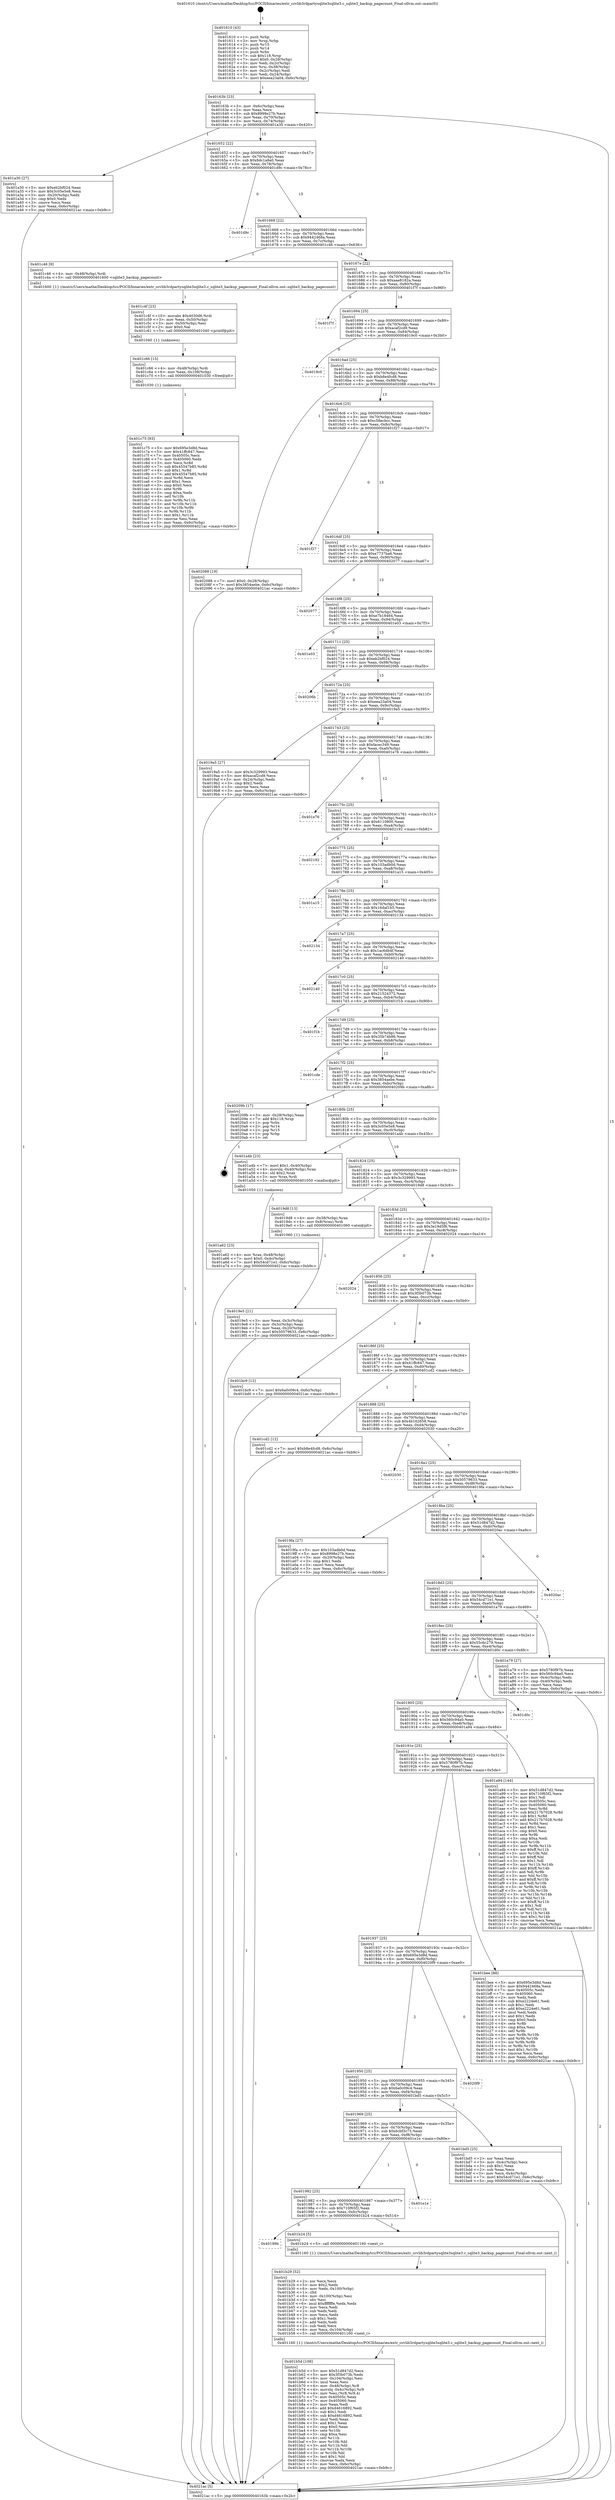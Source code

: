 digraph "0x401610" {
  label = "0x401610 (/mnt/c/Users/mathe/Desktop/tcc/POCII/binaries/extr_ccvlib3rdpartysqlite3sqlite3.c_sqlite3_backup_pagecount_Final-ollvm.out::main(0))"
  labelloc = "t"
  node[shape=record]

  Entry [label="",width=0.3,height=0.3,shape=circle,fillcolor=black,style=filled]
  "0x40163b" [label="{
     0x40163b [23]\l
     | [instrs]\l
     &nbsp;&nbsp;0x40163b \<+3\>: mov -0x6c(%rbp),%eax\l
     &nbsp;&nbsp;0x40163e \<+2\>: mov %eax,%ecx\l
     &nbsp;&nbsp;0x401640 \<+6\>: sub $0x8998e27b,%ecx\l
     &nbsp;&nbsp;0x401646 \<+3\>: mov %eax,-0x70(%rbp)\l
     &nbsp;&nbsp;0x401649 \<+3\>: mov %ecx,-0x74(%rbp)\l
     &nbsp;&nbsp;0x40164c \<+6\>: je 0000000000401a30 \<main+0x420\>\l
  }"]
  "0x401a30" [label="{
     0x401a30 [27]\l
     | [instrs]\l
     &nbsp;&nbsp;0x401a30 \<+5\>: mov $0xeb2bf024,%eax\l
     &nbsp;&nbsp;0x401a35 \<+5\>: mov $0x3c05e5e8,%ecx\l
     &nbsp;&nbsp;0x401a3a \<+3\>: mov -0x20(%rbp),%edx\l
     &nbsp;&nbsp;0x401a3d \<+3\>: cmp $0x0,%edx\l
     &nbsp;&nbsp;0x401a40 \<+3\>: cmove %ecx,%eax\l
     &nbsp;&nbsp;0x401a43 \<+3\>: mov %eax,-0x6c(%rbp)\l
     &nbsp;&nbsp;0x401a46 \<+5\>: jmp 00000000004021ac \<main+0xb9c\>\l
  }"]
  "0x401652" [label="{
     0x401652 [22]\l
     | [instrs]\l
     &nbsp;&nbsp;0x401652 \<+5\>: jmp 0000000000401657 \<main+0x47\>\l
     &nbsp;&nbsp;0x401657 \<+3\>: mov -0x70(%rbp),%eax\l
     &nbsp;&nbsp;0x40165a \<+5\>: sub $0x8dc1a8a0,%eax\l
     &nbsp;&nbsp;0x40165f \<+3\>: mov %eax,-0x78(%rbp)\l
     &nbsp;&nbsp;0x401662 \<+6\>: je 0000000000401d9c \<main+0x78c\>\l
  }"]
  Exit [label="",width=0.3,height=0.3,shape=circle,fillcolor=black,style=filled,peripheries=2]
  "0x401d9c" [label="{
     0x401d9c\l
  }", style=dashed]
  "0x401668" [label="{
     0x401668 [22]\l
     | [instrs]\l
     &nbsp;&nbsp;0x401668 \<+5\>: jmp 000000000040166d \<main+0x5d\>\l
     &nbsp;&nbsp;0x40166d \<+3\>: mov -0x70(%rbp),%eax\l
     &nbsp;&nbsp;0x401670 \<+5\>: sub $0x9442468a,%eax\l
     &nbsp;&nbsp;0x401675 \<+3\>: mov %eax,-0x7c(%rbp)\l
     &nbsp;&nbsp;0x401678 \<+6\>: je 0000000000401c46 \<main+0x636\>\l
  }"]
  "0x401c75" [label="{
     0x401c75 [93]\l
     | [instrs]\l
     &nbsp;&nbsp;0x401c75 \<+5\>: mov $0x695e3d8d,%eax\l
     &nbsp;&nbsp;0x401c7a \<+5\>: mov $0x41ffc847,%esi\l
     &nbsp;&nbsp;0x401c7f \<+7\>: mov 0x40505c,%ecx\l
     &nbsp;&nbsp;0x401c86 \<+7\>: mov 0x405060,%edx\l
     &nbsp;&nbsp;0x401c8d \<+3\>: mov %ecx,%r8d\l
     &nbsp;&nbsp;0x401c90 \<+7\>: sub $0x45547b85,%r8d\l
     &nbsp;&nbsp;0x401c97 \<+4\>: sub $0x1,%r8d\l
     &nbsp;&nbsp;0x401c9b \<+7\>: add $0x45547b85,%r8d\l
     &nbsp;&nbsp;0x401ca2 \<+4\>: imul %r8d,%ecx\l
     &nbsp;&nbsp;0x401ca6 \<+3\>: and $0x1,%ecx\l
     &nbsp;&nbsp;0x401ca9 \<+3\>: cmp $0x0,%ecx\l
     &nbsp;&nbsp;0x401cac \<+4\>: sete %r9b\l
     &nbsp;&nbsp;0x401cb0 \<+3\>: cmp $0xa,%edx\l
     &nbsp;&nbsp;0x401cb3 \<+4\>: setl %r10b\l
     &nbsp;&nbsp;0x401cb7 \<+3\>: mov %r9b,%r11b\l
     &nbsp;&nbsp;0x401cba \<+3\>: and %r10b,%r11b\l
     &nbsp;&nbsp;0x401cbd \<+3\>: xor %r10b,%r9b\l
     &nbsp;&nbsp;0x401cc0 \<+3\>: or %r9b,%r11b\l
     &nbsp;&nbsp;0x401cc3 \<+4\>: test $0x1,%r11b\l
     &nbsp;&nbsp;0x401cc7 \<+3\>: cmovne %esi,%eax\l
     &nbsp;&nbsp;0x401cca \<+3\>: mov %eax,-0x6c(%rbp)\l
     &nbsp;&nbsp;0x401ccd \<+5\>: jmp 00000000004021ac \<main+0xb9c\>\l
  }"]
  "0x401c46" [label="{
     0x401c46 [9]\l
     | [instrs]\l
     &nbsp;&nbsp;0x401c46 \<+4\>: mov -0x48(%rbp),%rdi\l
     &nbsp;&nbsp;0x401c4a \<+5\>: call 0000000000401600 \<sqlite3_backup_pagecount\>\l
     | [calls]\l
     &nbsp;&nbsp;0x401600 \{1\} (/mnt/c/Users/mathe/Desktop/tcc/POCII/binaries/extr_ccvlib3rdpartysqlite3sqlite3.c_sqlite3_backup_pagecount_Final-ollvm.out::sqlite3_backup_pagecount)\l
  }"]
  "0x40167e" [label="{
     0x40167e [22]\l
     | [instrs]\l
     &nbsp;&nbsp;0x40167e \<+5\>: jmp 0000000000401683 \<main+0x73\>\l
     &nbsp;&nbsp;0x401683 \<+3\>: mov -0x70(%rbp),%eax\l
     &nbsp;&nbsp;0x401686 \<+5\>: sub $0xaae8182a,%eax\l
     &nbsp;&nbsp;0x40168b \<+3\>: mov %eax,-0x80(%rbp)\l
     &nbsp;&nbsp;0x40168e \<+6\>: je 0000000000401f7f \<main+0x96f\>\l
  }"]
  "0x401c66" [label="{
     0x401c66 [15]\l
     | [instrs]\l
     &nbsp;&nbsp;0x401c66 \<+4\>: mov -0x48(%rbp),%rdi\l
     &nbsp;&nbsp;0x401c6a \<+6\>: mov %eax,-0x108(%rbp)\l
     &nbsp;&nbsp;0x401c70 \<+5\>: call 0000000000401030 \<free@plt\>\l
     | [calls]\l
     &nbsp;&nbsp;0x401030 \{1\} (unknown)\l
  }"]
  "0x401f7f" [label="{
     0x401f7f\l
  }", style=dashed]
  "0x401694" [label="{
     0x401694 [25]\l
     | [instrs]\l
     &nbsp;&nbsp;0x401694 \<+5\>: jmp 0000000000401699 \<main+0x89\>\l
     &nbsp;&nbsp;0x401699 \<+3\>: mov -0x70(%rbp),%eax\l
     &nbsp;&nbsp;0x40169c \<+5\>: sub $0xacaf2cd9,%eax\l
     &nbsp;&nbsp;0x4016a1 \<+6\>: mov %eax,-0x84(%rbp)\l
     &nbsp;&nbsp;0x4016a7 \<+6\>: je 00000000004019c0 \<main+0x3b0\>\l
  }"]
  "0x401c4f" [label="{
     0x401c4f [23]\l
     | [instrs]\l
     &nbsp;&nbsp;0x401c4f \<+10\>: movabs $0x4030d6,%rdi\l
     &nbsp;&nbsp;0x401c59 \<+3\>: mov %eax,-0x50(%rbp)\l
     &nbsp;&nbsp;0x401c5c \<+3\>: mov -0x50(%rbp),%esi\l
     &nbsp;&nbsp;0x401c5f \<+2\>: mov $0x0,%al\l
     &nbsp;&nbsp;0x401c61 \<+5\>: call 0000000000401040 \<printf@plt\>\l
     | [calls]\l
     &nbsp;&nbsp;0x401040 \{1\} (unknown)\l
  }"]
  "0x4019c0" [label="{
     0x4019c0\l
  }", style=dashed]
  "0x4016ad" [label="{
     0x4016ad [25]\l
     | [instrs]\l
     &nbsp;&nbsp;0x4016ad \<+5\>: jmp 00000000004016b2 \<main+0xa2\>\l
     &nbsp;&nbsp;0x4016b2 \<+3\>: mov -0x70(%rbp),%eax\l
     &nbsp;&nbsp;0x4016b5 \<+5\>: sub $0xb8e4fcd8,%eax\l
     &nbsp;&nbsp;0x4016ba \<+6\>: mov %eax,-0x88(%rbp)\l
     &nbsp;&nbsp;0x4016c0 \<+6\>: je 0000000000402088 \<main+0xa78\>\l
  }"]
  "0x401b5d" [label="{
     0x401b5d [108]\l
     | [instrs]\l
     &nbsp;&nbsp;0x401b5d \<+5\>: mov $0x51d847d2,%ecx\l
     &nbsp;&nbsp;0x401b62 \<+5\>: mov $0x3f3b073b,%edx\l
     &nbsp;&nbsp;0x401b67 \<+6\>: mov -0x104(%rbp),%esi\l
     &nbsp;&nbsp;0x401b6d \<+3\>: imul %eax,%esi\l
     &nbsp;&nbsp;0x401b70 \<+4\>: mov -0x48(%rbp),%r8\l
     &nbsp;&nbsp;0x401b74 \<+4\>: movslq -0x4c(%rbp),%r9\l
     &nbsp;&nbsp;0x401b78 \<+4\>: mov %esi,(%r8,%r9,4)\l
     &nbsp;&nbsp;0x401b7c \<+7\>: mov 0x40505c,%eax\l
     &nbsp;&nbsp;0x401b83 \<+7\>: mov 0x405060,%esi\l
     &nbsp;&nbsp;0x401b8a \<+2\>: mov %eax,%edi\l
     &nbsp;&nbsp;0x401b8c \<+6\>: add $0xd4616892,%edi\l
     &nbsp;&nbsp;0x401b92 \<+3\>: sub $0x1,%edi\l
     &nbsp;&nbsp;0x401b95 \<+6\>: sub $0xd4616892,%edi\l
     &nbsp;&nbsp;0x401b9b \<+3\>: imul %edi,%eax\l
     &nbsp;&nbsp;0x401b9e \<+3\>: and $0x1,%eax\l
     &nbsp;&nbsp;0x401ba1 \<+3\>: cmp $0x0,%eax\l
     &nbsp;&nbsp;0x401ba4 \<+4\>: sete %r10b\l
     &nbsp;&nbsp;0x401ba8 \<+3\>: cmp $0xa,%esi\l
     &nbsp;&nbsp;0x401bab \<+4\>: setl %r11b\l
     &nbsp;&nbsp;0x401baf \<+3\>: mov %r10b,%bl\l
     &nbsp;&nbsp;0x401bb2 \<+3\>: and %r11b,%bl\l
     &nbsp;&nbsp;0x401bb5 \<+3\>: xor %r11b,%r10b\l
     &nbsp;&nbsp;0x401bb8 \<+3\>: or %r10b,%bl\l
     &nbsp;&nbsp;0x401bbb \<+3\>: test $0x1,%bl\l
     &nbsp;&nbsp;0x401bbe \<+3\>: cmovne %edx,%ecx\l
     &nbsp;&nbsp;0x401bc1 \<+3\>: mov %ecx,-0x6c(%rbp)\l
     &nbsp;&nbsp;0x401bc4 \<+5\>: jmp 00000000004021ac \<main+0xb9c\>\l
  }"]
  "0x402088" [label="{
     0x402088 [19]\l
     | [instrs]\l
     &nbsp;&nbsp;0x402088 \<+7\>: movl $0x0,-0x28(%rbp)\l
     &nbsp;&nbsp;0x40208f \<+7\>: movl $0x3854aebe,-0x6c(%rbp)\l
     &nbsp;&nbsp;0x402096 \<+5\>: jmp 00000000004021ac \<main+0xb9c\>\l
  }"]
  "0x4016c6" [label="{
     0x4016c6 [25]\l
     | [instrs]\l
     &nbsp;&nbsp;0x4016c6 \<+5\>: jmp 00000000004016cb \<main+0xbb\>\l
     &nbsp;&nbsp;0x4016cb \<+3\>: mov -0x70(%rbp),%eax\l
     &nbsp;&nbsp;0x4016ce \<+5\>: sub $0xc58ecbcc,%eax\l
     &nbsp;&nbsp;0x4016d3 \<+6\>: mov %eax,-0x8c(%rbp)\l
     &nbsp;&nbsp;0x4016d9 \<+6\>: je 0000000000401f27 \<main+0x917\>\l
  }"]
  "0x401b29" [label="{
     0x401b29 [52]\l
     | [instrs]\l
     &nbsp;&nbsp;0x401b29 \<+2\>: xor %ecx,%ecx\l
     &nbsp;&nbsp;0x401b2b \<+5\>: mov $0x2,%edx\l
     &nbsp;&nbsp;0x401b30 \<+6\>: mov %edx,-0x100(%rbp)\l
     &nbsp;&nbsp;0x401b36 \<+1\>: cltd\l
     &nbsp;&nbsp;0x401b37 \<+6\>: mov -0x100(%rbp),%esi\l
     &nbsp;&nbsp;0x401b3d \<+2\>: idiv %esi\l
     &nbsp;&nbsp;0x401b3f \<+6\>: imul $0xfffffffe,%edx,%edx\l
     &nbsp;&nbsp;0x401b45 \<+2\>: mov %ecx,%edi\l
     &nbsp;&nbsp;0x401b47 \<+2\>: sub %edx,%edi\l
     &nbsp;&nbsp;0x401b49 \<+2\>: mov %ecx,%edx\l
     &nbsp;&nbsp;0x401b4b \<+3\>: sub $0x1,%edx\l
     &nbsp;&nbsp;0x401b4e \<+2\>: add %edx,%edi\l
     &nbsp;&nbsp;0x401b50 \<+2\>: sub %edi,%ecx\l
     &nbsp;&nbsp;0x401b52 \<+6\>: mov %ecx,-0x104(%rbp)\l
     &nbsp;&nbsp;0x401b58 \<+5\>: call 0000000000401160 \<next_i\>\l
     | [calls]\l
     &nbsp;&nbsp;0x401160 \{1\} (/mnt/c/Users/mathe/Desktop/tcc/POCII/binaries/extr_ccvlib3rdpartysqlite3sqlite3.c_sqlite3_backup_pagecount_Final-ollvm.out::next_i)\l
  }"]
  "0x401f27" [label="{
     0x401f27\l
  }", style=dashed]
  "0x4016df" [label="{
     0x4016df [25]\l
     | [instrs]\l
     &nbsp;&nbsp;0x4016df \<+5\>: jmp 00000000004016e4 \<main+0xd4\>\l
     &nbsp;&nbsp;0x4016e4 \<+3\>: mov -0x70(%rbp),%eax\l
     &nbsp;&nbsp;0x4016e7 \<+5\>: sub $0xe7737ba6,%eax\l
     &nbsp;&nbsp;0x4016ec \<+6\>: mov %eax,-0x90(%rbp)\l
     &nbsp;&nbsp;0x4016f2 \<+6\>: je 0000000000402077 \<main+0xa67\>\l
  }"]
  "0x40199b" [label="{
     0x40199b\l
  }", style=dashed]
  "0x402077" [label="{
     0x402077\l
  }", style=dashed]
  "0x4016f8" [label="{
     0x4016f8 [25]\l
     | [instrs]\l
     &nbsp;&nbsp;0x4016f8 \<+5\>: jmp 00000000004016fd \<main+0xed\>\l
     &nbsp;&nbsp;0x4016fd \<+3\>: mov -0x70(%rbp),%eax\l
     &nbsp;&nbsp;0x401700 \<+5\>: sub $0xe7b18464,%eax\l
     &nbsp;&nbsp;0x401705 \<+6\>: mov %eax,-0x94(%rbp)\l
     &nbsp;&nbsp;0x40170b \<+6\>: je 0000000000401e03 \<main+0x7f3\>\l
  }"]
  "0x401b24" [label="{
     0x401b24 [5]\l
     | [instrs]\l
     &nbsp;&nbsp;0x401b24 \<+5\>: call 0000000000401160 \<next_i\>\l
     | [calls]\l
     &nbsp;&nbsp;0x401160 \{1\} (/mnt/c/Users/mathe/Desktop/tcc/POCII/binaries/extr_ccvlib3rdpartysqlite3sqlite3.c_sqlite3_backup_pagecount_Final-ollvm.out::next_i)\l
  }"]
  "0x401e03" [label="{
     0x401e03\l
  }", style=dashed]
  "0x401711" [label="{
     0x401711 [25]\l
     | [instrs]\l
     &nbsp;&nbsp;0x401711 \<+5\>: jmp 0000000000401716 \<main+0x106\>\l
     &nbsp;&nbsp;0x401716 \<+3\>: mov -0x70(%rbp),%eax\l
     &nbsp;&nbsp;0x401719 \<+5\>: sub $0xeb2bf024,%eax\l
     &nbsp;&nbsp;0x40171e \<+6\>: mov %eax,-0x98(%rbp)\l
     &nbsp;&nbsp;0x401724 \<+6\>: je 000000000040206b \<main+0xa5b\>\l
  }"]
  "0x401982" [label="{
     0x401982 [25]\l
     | [instrs]\l
     &nbsp;&nbsp;0x401982 \<+5\>: jmp 0000000000401987 \<main+0x377\>\l
     &nbsp;&nbsp;0x401987 \<+3\>: mov -0x70(%rbp),%eax\l
     &nbsp;&nbsp;0x40198a \<+5\>: sub $0x710f65f2,%eax\l
     &nbsp;&nbsp;0x40198f \<+6\>: mov %eax,-0xfc(%rbp)\l
     &nbsp;&nbsp;0x401995 \<+6\>: je 0000000000401b24 \<main+0x514\>\l
  }"]
  "0x40206b" [label="{
     0x40206b\l
  }", style=dashed]
  "0x40172a" [label="{
     0x40172a [25]\l
     | [instrs]\l
     &nbsp;&nbsp;0x40172a \<+5\>: jmp 000000000040172f \<main+0x11f\>\l
     &nbsp;&nbsp;0x40172f \<+3\>: mov -0x70(%rbp),%eax\l
     &nbsp;&nbsp;0x401732 \<+5\>: sub $0xeea23a04,%eax\l
     &nbsp;&nbsp;0x401737 \<+6\>: mov %eax,-0x9c(%rbp)\l
     &nbsp;&nbsp;0x40173d \<+6\>: je 00000000004019a5 \<main+0x395\>\l
  }"]
  "0x401e1e" [label="{
     0x401e1e\l
  }", style=dashed]
  "0x4019a5" [label="{
     0x4019a5 [27]\l
     | [instrs]\l
     &nbsp;&nbsp;0x4019a5 \<+5\>: mov $0x3c329993,%eax\l
     &nbsp;&nbsp;0x4019aa \<+5\>: mov $0xacaf2cd9,%ecx\l
     &nbsp;&nbsp;0x4019af \<+3\>: mov -0x24(%rbp),%edx\l
     &nbsp;&nbsp;0x4019b2 \<+3\>: cmp $0x2,%edx\l
     &nbsp;&nbsp;0x4019b5 \<+3\>: cmovne %ecx,%eax\l
     &nbsp;&nbsp;0x4019b8 \<+3\>: mov %eax,-0x6c(%rbp)\l
     &nbsp;&nbsp;0x4019bb \<+5\>: jmp 00000000004021ac \<main+0xb9c\>\l
  }"]
  "0x401743" [label="{
     0x401743 [25]\l
     | [instrs]\l
     &nbsp;&nbsp;0x401743 \<+5\>: jmp 0000000000401748 \<main+0x138\>\l
     &nbsp;&nbsp;0x401748 \<+3\>: mov -0x70(%rbp),%eax\l
     &nbsp;&nbsp;0x40174b \<+5\>: sub $0xfacec349,%eax\l
     &nbsp;&nbsp;0x401750 \<+6\>: mov %eax,-0xa0(%rbp)\l
     &nbsp;&nbsp;0x401756 \<+6\>: je 0000000000401e76 \<main+0x866\>\l
  }"]
  "0x4021ac" [label="{
     0x4021ac [5]\l
     | [instrs]\l
     &nbsp;&nbsp;0x4021ac \<+5\>: jmp 000000000040163b \<main+0x2b\>\l
  }"]
  "0x401610" [label="{
     0x401610 [43]\l
     | [instrs]\l
     &nbsp;&nbsp;0x401610 \<+1\>: push %rbp\l
     &nbsp;&nbsp;0x401611 \<+3\>: mov %rsp,%rbp\l
     &nbsp;&nbsp;0x401614 \<+2\>: push %r15\l
     &nbsp;&nbsp;0x401616 \<+2\>: push %r14\l
     &nbsp;&nbsp;0x401618 \<+1\>: push %rbx\l
     &nbsp;&nbsp;0x401619 \<+7\>: sub $0x118,%rsp\l
     &nbsp;&nbsp;0x401620 \<+7\>: movl $0x0,-0x28(%rbp)\l
     &nbsp;&nbsp;0x401627 \<+3\>: mov %edi,-0x2c(%rbp)\l
     &nbsp;&nbsp;0x40162a \<+4\>: mov %rsi,-0x38(%rbp)\l
     &nbsp;&nbsp;0x40162e \<+3\>: mov -0x2c(%rbp),%edi\l
     &nbsp;&nbsp;0x401631 \<+3\>: mov %edi,-0x24(%rbp)\l
     &nbsp;&nbsp;0x401634 \<+7\>: movl $0xeea23a04,-0x6c(%rbp)\l
  }"]
  "0x401969" [label="{
     0x401969 [25]\l
     | [instrs]\l
     &nbsp;&nbsp;0x401969 \<+5\>: jmp 000000000040196e \<main+0x35e\>\l
     &nbsp;&nbsp;0x40196e \<+3\>: mov -0x70(%rbp),%eax\l
     &nbsp;&nbsp;0x401971 \<+5\>: sub $0x6cbf3c73,%eax\l
     &nbsp;&nbsp;0x401976 \<+6\>: mov %eax,-0xf8(%rbp)\l
     &nbsp;&nbsp;0x40197c \<+6\>: je 0000000000401e1e \<main+0x80e\>\l
  }"]
  "0x401e76" [label="{
     0x401e76\l
  }", style=dashed]
  "0x40175c" [label="{
     0x40175c [25]\l
     | [instrs]\l
     &nbsp;&nbsp;0x40175c \<+5\>: jmp 0000000000401761 \<main+0x151\>\l
     &nbsp;&nbsp;0x401761 \<+3\>: mov -0x70(%rbp),%eax\l
     &nbsp;&nbsp;0x401764 \<+5\>: sub $0x6110800,%eax\l
     &nbsp;&nbsp;0x401769 \<+6\>: mov %eax,-0xa4(%rbp)\l
     &nbsp;&nbsp;0x40176f \<+6\>: je 0000000000402192 \<main+0xb82\>\l
  }"]
  "0x401bd5" [label="{
     0x401bd5 [25]\l
     | [instrs]\l
     &nbsp;&nbsp;0x401bd5 \<+2\>: xor %eax,%eax\l
     &nbsp;&nbsp;0x401bd7 \<+3\>: mov -0x4c(%rbp),%ecx\l
     &nbsp;&nbsp;0x401bda \<+3\>: sub $0x1,%eax\l
     &nbsp;&nbsp;0x401bdd \<+2\>: sub %eax,%ecx\l
     &nbsp;&nbsp;0x401bdf \<+3\>: mov %ecx,-0x4c(%rbp)\l
     &nbsp;&nbsp;0x401be2 \<+7\>: movl $0x54cd71e1,-0x6c(%rbp)\l
     &nbsp;&nbsp;0x401be9 \<+5\>: jmp 00000000004021ac \<main+0xb9c\>\l
  }"]
  "0x402192" [label="{
     0x402192\l
  }", style=dashed]
  "0x401775" [label="{
     0x401775 [25]\l
     | [instrs]\l
     &nbsp;&nbsp;0x401775 \<+5\>: jmp 000000000040177a \<main+0x16a\>\l
     &nbsp;&nbsp;0x40177a \<+3\>: mov -0x70(%rbp),%eax\l
     &nbsp;&nbsp;0x40177d \<+5\>: sub $0x103adb0d,%eax\l
     &nbsp;&nbsp;0x401782 \<+6\>: mov %eax,-0xa8(%rbp)\l
     &nbsp;&nbsp;0x401788 \<+6\>: je 0000000000401a15 \<main+0x405\>\l
  }"]
  "0x401950" [label="{
     0x401950 [25]\l
     | [instrs]\l
     &nbsp;&nbsp;0x401950 \<+5\>: jmp 0000000000401955 \<main+0x345\>\l
     &nbsp;&nbsp;0x401955 \<+3\>: mov -0x70(%rbp),%eax\l
     &nbsp;&nbsp;0x401958 \<+5\>: sub $0x6a0c09c4,%eax\l
     &nbsp;&nbsp;0x40195d \<+6\>: mov %eax,-0xf4(%rbp)\l
     &nbsp;&nbsp;0x401963 \<+6\>: je 0000000000401bd5 \<main+0x5c5\>\l
  }"]
  "0x401a15" [label="{
     0x401a15\l
  }", style=dashed]
  "0x40178e" [label="{
     0x40178e [25]\l
     | [instrs]\l
     &nbsp;&nbsp;0x40178e \<+5\>: jmp 0000000000401793 \<main+0x183\>\l
     &nbsp;&nbsp;0x401793 \<+3\>: mov -0x70(%rbp),%eax\l
     &nbsp;&nbsp;0x401796 \<+5\>: sub $0x16daf1b5,%eax\l
     &nbsp;&nbsp;0x40179b \<+6\>: mov %eax,-0xac(%rbp)\l
     &nbsp;&nbsp;0x4017a1 \<+6\>: je 0000000000402134 \<main+0xb24\>\l
  }"]
  "0x4020f9" [label="{
     0x4020f9\l
  }", style=dashed]
  "0x402134" [label="{
     0x402134\l
  }", style=dashed]
  "0x4017a7" [label="{
     0x4017a7 [25]\l
     | [instrs]\l
     &nbsp;&nbsp;0x4017a7 \<+5\>: jmp 00000000004017ac \<main+0x19c\>\l
     &nbsp;&nbsp;0x4017ac \<+3\>: mov -0x70(%rbp),%eax\l
     &nbsp;&nbsp;0x4017af \<+5\>: sub $0x1ac6db4f,%eax\l
     &nbsp;&nbsp;0x4017b4 \<+6\>: mov %eax,-0xb0(%rbp)\l
     &nbsp;&nbsp;0x4017ba \<+6\>: je 0000000000402140 \<main+0xb30\>\l
  }"]
  "0x401937" [label="{
     0x401937 [25]\l
     | [instrs]\l
     &nbsp;&nbsp;0x401937 \<+5\>: jmp 000000000040193c \<main+0x32c\>\l
     &nbsp;&nbsp;0x40193c \<+3\>: mov -0x70(%rbp),%eax\l
     &nbsp;&nbsp;0x40193f \<+5\>: sub $0x695e3d8d,%eax\l
     &nbsp;&nbsp;0x401944 \<+6\>: mov %eax,-0xf0(%rbp)\l
     &nbsp;&nbsp;0x40194a \<+6\>: je 00000000004020f9 \<main+0xae9\>\l
  }"]
  "0x402140" [label="{
     0x402140\l
  }", style=dashed]
  "0x4017c0" [label="{
     0x4017c0 [25]\l
     | [instrs]\l
     &nbsp;&nbsp;0x4017c0 \<+5\>: jmp 00000000004017c5 \<main+0x1b5\>\l
     &nbsp;&nbsp;0x4017c5 \<+3\>: mov -0x70(%rbp),%eax\l
     &nbsp;&nbsp;0x4017c8 \<+5\>: sub $0x21524372,%eax\l
     &nbsp;&nbsp;0x4017cd \<+6\>: mov %eax,-0xb4(%rbp)\l
     &nbsp;&nbsp;0x4017d3 \<+6\>: je 0000000000401f1b \<main+0x90b\>\l
  }"]
  "0x401bee" [label="{
     0x401bee [88]\l
     | [instrs]\l
     &nbsp;&nbsp;0x401bee \<+5\>: mov $0x695e3d8d,%eax\l
     &nbsp;&nbsp;0x401bf3 \<+5\>: mov $0x9442468a,%ecx\l
     &nbsp;&nbsp;0x401bf8 \<+7\>: mov 0x40505c,%edx\l
     &nbsp;&nbsp;0x401bff \<+7\>: mov 0x405060,%esi\l
     &nbsp;&nbsp;0x401c06 \<+2\>: mov %edx,%edi\l
     &nbsp;&nbsp;0x401c08 \<+6\>: sub $0xe2224e61,%edi\l
     &nbsp;&nbsp;0x401c0e \<+3\>: sub $0x1,%edi\l
     &nbsp;&nbsp;0x401c11 \<+6\>: add $0xe2224e61,%edi\l
     &nbsp;&nbsp;0x401c17 \<+3\>: imul %edi,%edx\l
     &nbsp;&nbsp;0x401c1a \<+3\>: and $0x1,%edx\l
     &nbsp;&nbsp;0x401c1d \<+3\>: cmp $0x0,%edx\l
     &nbsp;&nbsp;0x401c20 \<+4\>: sete %r8b\l
     &nbsp;&nbsp;0x401c24 \<+3\>: cmp $0xa,%esi\l
     &nbsp;&nbsp;0x401c27 \<+4\>: setl %r9b\l
     &nbsp;&nbsp;0x401c2b \<+3\>: mov %r8b,%r10b\l
     &nbsp;&nbsp;0x401c2e \<+3\>: and %r9b,%r10b\l
     &nbsp;&nbsp;0x401c31 \<+3\>: xor %r9b,%r8b\l
     &nbsp;&nbsp;0x401c34 \<+3\>: or %r8b,%r10b\l
     &nbsp;&nbsp;0x401c37 \<+4\>: test $0x1,%r10b\l
     &nbsp;&nbsp;0x401c3b \<+3\>: cmovne %ecx,%eax\l
     &nbsp;&nbsp;0x401c3e \<+3\>: mov %eax,-0x6c(%rbp)\l
     &nbsp;&nbsp;0x401c41 \<+5\>: jmp 00000000004021ac \<main+0xb9c\>\l
  }"]
  "0x401f1b" [label="{
     0x401f1b\l
  }", style=dashed]
  "0x4017d9" [label="{
     0x4017d9 [25]\l
     | [instrs]\l
     &nbsp;&nbsp;0x4017d9 \<+5\>: jmp 00000000004017de \<main+0x1ce\>\l
     &nbsp;&nbsp;0x4017de \<+3\>: mov -0x70(%rbp),%eax\l
     &nbsp;&nbsp;0x4017e1 \<+5\>: sub $0x35b74b86,%eax\l
     &nbsp;&nbsp;0x4017e6 \<+6\>: mov %eax,-0xb8(%rbp)\l
     &nbsp;&nbsp;0x4017ec \<+6\>: je 0000000000401cde \<main+0x6ce\>\l
  }"]
  "0x40191e" [label="{
     0x40191e [25]\l
     | [instrs]\l
     &nbsp;&nbsp;0x40191e \<+5\>: jmp 0000000000401923 \<main+0x313\>\l
     &nbsp;&nbsp;0x401923 \<+3\>: mov -0x70(%rbp),%eax\l
     &nbsp;&nbsp;0x401926 \<+5\>: sub $0x5780f97b,%eax\l
     &nbsp;&nbsp;0x40192b \<+6\>: mov %eax,-0xec(%rbp)\l
     &nbsp;&nbsp;0x401931 \<+6\>: je 0000000000401bee \<main+0x5de\>\l
  }"]
  "0x401cde" [label="{
     0x401cde\l
  }", style=dashed]
  "0x4017f2" [label="{
     0x4017f2 [25]\l
     | [instrs]\l
     &nbsp;&nbsp;0x4017f2 \<+5\>: jmp 00000000004017f7 \<main+0x1e7\>\l
     &nbsp;&nbsp;0x4017f7 \<+3\>: mov -0x70(%rbp),%eax\l
     &nbsp;&nbsp;0x4017fa \<+5\>: sub $0x3854aebe,%eax\l
     &nbsp;&nbsp;0x4017ff \<+6\>: mov %eax,-0xbc(%rbp)\l
     &nbsp;&nbsp;0x401805 \<+6\>: je 000000000040209b \<main+0xa8b\>\l
  }"]
  "0x401a94" [label="{
     0x401a94 [144]\l
     | [instrs]\l
     &nbsp;&nbsp;0x401a94 \<+5\>: mov $0x51d847d2,%eax\l
     &nbsp;&nbsp;0x401a99 \<+5\>: mov $0x710f65f2,%ecx\l
     &nbsp;&nbsp;0x401a9e \<+2\>: mov $0x1,%dl\l
     &nbsp;&nbsp;0x401aa0 \<+7\>: mov 0x40505c,%esi\l
     &nbsp;&nbsp;0x401aa7 \<+7\>: mov 0x405060,%edi\l
     &nbsp;&nbsp;0x401aae \<+3\>: mov %esi,%r8d\l
     &nbsp;&nbsp;0x401ab1 \<+7\>: sub $0x217b7028,%r8d\l
     &nbsp;&nbsp;0x401ab8 \<+4\>: sub $0x1,%r8d\l
     &nbsp;&nbsp;0x401abc \<+7\>: add $0x217b7028,%r8d\l
     &nbsp;&nbsp;0x401ac3 \<+4\>: imul %r8d,%esi\l
     &nbsp;&nbsp;0x401ac7 \<+3\>: and $0x1,%esi\l
     &nbsp;&nbsp;0x401aca \<+3\>: cmp $0x0,%esi\l
     &nbsp;&nbsp;0x401acd \<+4\>: sete %r9b\l
     &nbsp;&nbsp;0x401ad1 \<+3\>: cmp $0xa,%edi\l
     &nbsp;&nbsp;0x401ad4 \<+4\>: setl %r10b\l
     &nbsp;&nbsp;0x401ad8 \<+3\>: mov %r9b,%r11b\l
     &nbsp;&nbsp;0x401adb \<+4\>: xor $0xff,%r11b\l
     &nbsp;&nbsp;0x401adf \<+3\>: mov %r10b,%bl\l
     &nbsp;&nbsp;0x401ae2 \<+3\>: xor $0xff,%bl\l
     &nbsp;&nbsp;0x401ae5 \<+3\>: xor $0x1,%dl\l
     &nbsp;&nbsp;0x401ae8 \<+3\>: mov %r11b,%r14b\l
     &nbsp;&nbsp;0x401aeb \<+4\>: and $0xff,%r14b\l
     &nbsp;&nbsp;0x401aef \<+3\>: and %dl,%r9b\l
     &nbsp;&nbsp;0x401af2 \<+3\>: mov %bl,%r15b\l
     &nbsp;&nbsp;0x401af5 \<+4\>: and $0xff,%r15b\l
     &nbsp;&nbsp;0x401af9 \<+3\>: and %dl,%r10b\l
     &nbsp;&nbsp;0x401afc \<+3\>: or %r9b,%r14b\l
     &nbsp;&nbsp;0x401aff \<+3\>: or %r10b,%r15b\l
     &nbsp;&nbsp;0x401b02 \<+3\>: xor %r15b,%r14b\l
     &nbsp;&nbsp;0x401b05 \<+3\>: or %bl,%r11b\l
     &nbsp;&nbsp;0x401b08 \<+4\>: xor $0xff,%r11b\l
     &nbsp;&nbsp;0x401b0c \<+3\>: or $0x1,%dl\l
     &nbsp;&nbsp;0x401b0f \<+3\>: and %dl,%r11b\l
     &nbsp;&nbsp;0x401b12 \<+3\>: or %r11b,%r14b\l
     &nbsp;&nbsp;0x401b15 \<+4\>: test $0x1,%r14b\l
     &nbsp;&nbsp;0x401b19 \<+3\>: cmovne %ecx,%eax\l
     &nbsp;&nbsp;0x401b1c \<+3\>: mov %eax,-0x6c(%rbp)\l
     &nbsp;&nbsp;0x401b1f \<+5\>: jmp 00000000004021ac \<main+0xb9c\>\l
  }"]
  "0x40209b" [label="{
     0x40209b [17]\l
     | [instrs]\l
     &nbsp;&nbsp;0x40209b \<+3\>: mov -0x28(%rbp),%eax\l
     &nbsp;&nbsp;0x40209e \<+7\>: add $0x118,%rsp\l
     &nbsp;&nbsp;0x4020a5 \<+1\>: pop %rbx\l
     &nbsp;&nbsp;0x4020a6 \<+2\>: pop %r14\l
     &nbsp;&nbsp;0x4020a8 \<+2\>: pop %r15\l
     &nbsp;&nbsp;0x4020aa \<+1\>: pop %rbp\l
     &nbsp;&nbsp;0x4020ab \<+1\>: ret\l
  }"]
  "0x40180b" [label="{
     0x40180b [25]\l
     | [instrs]\l
     &nbsp;&nbsp;0x40180b \<+5\>: jmp 0000000000401810 \<main+0x200\>\l
     &nbsp;&nbsp;0x401810 \<+3\>: mov -0x70(%rbp),%eax\l
     &nbsp;&nbsp;0x401813 \<+5\>: sub $0x3c05e5e8,%eax\l
     &nbsp;&nbsp;0x401818 \<+6\>: mov %eax,-0xc0(%rbp)\l
     &nbsp;&nbsp;0x40181e \<+6\>: je 0000000000401a4b \<main+0x43b\>\l
  }"]
  "0x401905" [label="{
     0x401905 [25]\l
     | [instrs]\l
     &nbsp;&nbsp;0x401905 \<+5\>: jmp 000000000040190a \<main+0x2fa\>\l
     &nbsp;&nbsp;0x40190a \<+3\>: mov -0x70(%rbp),%eax\l
     &nbsp;&nbsp;0x40190d \<+5\>: sub $0x560c94a0,%eax\l
     &nbsp;&nbsp;0x401912 \<+6\>: mov %eax,-0xe8(%rbp)\l
     &nbsp;&nbsp;0x401918 \<+6\>: je 0000000000401a94 \<main+0x484\>\l
  }"]
  "0x401a4b" [label="{
     0x401a4b [23]\l
     | [instrs]\l
     &nbsp;&nbsp;0x401a4b \<+7\>: movl $0x1,-0x40(%rbp)\l
     &nbsp;&nbsp;0x401a52 \<+4\>: movslq -0x40(%rbp),%rax\l
     &nbsp;&nbsp;0x401a56 \<+4\>: shl $0x2,%rax\l
     &nbsp;&nbsp;0x401a5a \<+3\>: mov %rax,%rdi\l
     &nbsp;&nbsp;0x401a5d \<+5\>: call 0000000000401050 \<malloc@plt\>\l
     | [calls]\l
     &nbsp;&nbsp;0x401050 \{1\} (unknown)\l
  }"]
  "0x401824" [label="{
     0x401824 [25]\l
     | [instrs]\l
     &nbsp;&nbsp;0x401824 \<+5\>: jmp 0000000000401829 \<main+0x219\>\l
     &nbsp;&nbsp;0x401829 \<+3\>: mov -0x70(%rbp),%eax\l
     &nbsp;&nbsp;0x40182c \<+5\>: sub $0x3c329993,%eax\l
     &nbsp;&nbsp;0x401831 \<+6\>: mov %eax,-0xc4(%rbp)\l
     &nbsp;&nbsp;0x401837 \<+6\>: je 00000000004019d8 \<main+0x3c8\>\l
  }"]
  "0x401d0c" [label="{
     0x401d0c\l
  }", style=dashed]
  "0x4019d8" [label="{
     0x4019d8 [13]\l
     | [instrs]\l
     &nbsp;&nbsp;0x4019d8 \<+4\>: mov -0x38(%rbp),%rax\l
     &nbsp;&nbsp;0x4019dc \<+4\>: mov 0x8(%rax),%rdi\l
     &nbsp;&nbsp;0x4019e0 \<+5\>: call 0000000000401060 \<atoi@plt\>\l
     | [calls]\l
     &nbsp;&nbsp;0x401060 \{1\} (unknown)\l
  }"]
  "0x40183d" [label="{
     0x40183d [25]\l
     | [instrs]\l
     &nbsp;&nbsp;0x40183d \<+5\>: jmp 0000000000401842 \<main+0x232\>\l
     &nbsp;&nbsp;0x401842 \<+3\>: mov -0x70(%rbp),%eax\l
     &nbsp;&nbsp;0x401845 \<+5\>: sub $0x3e19d5f6,%eax\l
     &nbsp;&nbsp;0x40184a \<+6\>: mov %eax,-0xc8(%rbp)\l
     &nbsp;&nbsp;0x401850 \<+6\>: je 0000000000402024 \<main+0xa14\>\l
  }"]
  "0x4019e5" [label="{
     0x4019e5 [21]\l
     | [instrs]\l
     &nbsp;&nbsp;0x4019e5 \<+3\>: mov %eax,-0x3c(%rbp)\l
     &nbsp;&nbsp;0x4019e8 \<+3\>: mov -0x3c(%rbp),%eax\l
     &nbsp;&nbsp;0x4019eb \<+3\>: mov %eax,-0x20(%rbp)\l
     &nbsp;&nbsp;0x4019ee \<+7\>: movl $0x50579633,-0x6c(%rbp)\l
     &nbsp;&nbsp;0x4019f5 \<+5\>: jmp 00000000004021ac \<main+0xb9c\>\l
  }"]
  "0x4018ec" [label="{
     0x4018ec [25]\l
     | [instrs]\l
     &nbsp;&nbsp;0x4018ec \<+5\>: jmp 00000000004018f1 \<main+0x2e1\>\l
     &nbsp;&nbsp;0x4018f1 \<+3\>: mov -0x70(%rbp),%eax\l
     &nbsp;&nbsp;0x4018f4 \<+5\>: sub $0x55c6c279,%eax\l
     &nbsp;&nbsp;0x4018f9 \<+6\>: mov %eax,-0xe4(%rbp)\l
     &nbsp;&nbsp;0x4018ff \<+6\>: je 0000000000401d0c \<main+0x6fc\>\l
  }"]
  "0x402024" [label="{
     0x402024\l
  }", style=dashed]
  "0x401856" [label="{
     0x401856 [25]\l
     | [instrs]\l
     &nbsp;&nbsp;0x401856 \<+5\>: jmp 000000000040185b \<main+0x24b\>\l
     &nbsp;&nbsp;0x40185b \<+3\>: mov -0x70(%rbp),%eax\l
     &nbsp;&nbsp;0x40185e \<+5\>: sub $0x3f3b073b,%eax\l
     &nbsp;&nbsp;0x401863 \<+6\>: mov %eax,-0xcc(%rbp)\l
     &nbsp;&nbsp;0x401869 \<+6\>: je 0000000000401bc9 \<main+0x5b9\>\l
  }"]
  "0x401a79" [label="{
     0x401a79 [27]\l
     | [instrs]\l
     &nbsp;&nbsp;0x401a79 \<+5\>: mov $0x5780f97b,%eax\l
     &nbsp;&nbsp;0x401a7e \<+5\>: mov $0x560c94a0,%ecx\l
     &nbsp;&nbsp;0x401a83 \<+3\>: mov -0x4c(%rbp),%edx\l
     &nbsp;&nbsp;0x401a86 \<+3\>: cmp -0x40(%rbp),%edx\l
     &nbsp;&nbsp;0x401a89 \<+3\>: cmovl %ecx,%eax\l
     &nbsp;&nbsp;0x401a8c \<+3\>: mov %eax,-0x6c(%rbp)\l
     &nbsp;&nbsp;0x401a8f \<+5\>: jmp 00000000004021ac \<main+0xb9c\>\l
  }"]
  "0x401bc9" [label="{
     0x401bc9 [12]\l
     | [instrs]\l
     &nbsp;&nbsp;0x401bc9 \<+7\>: movl $0x6a0c09c4,-0x6c(%rbp)\l
     &nbsp;&nbsp;0x401bd0 \<+5\>: jmp 00000000004021ac \<main+0xb9c\>\l
  }"]
  "0x40186f" [label="{
     0x40186f [25]\l
     | [instrs]\l
     &nbsp;&nbsp;0x40186f \<+5\>: jmp 0000000000401874 \<main+0x264\>\l
     &nbsp;&nbsp;0x401874 \<+3\>: mov -0x70(%rbp),%eax\l
     &nbsp;&nbsp;0x401877 \<+5\>: sub $0x41ffc847,%eax\l
     &nbsp;&nbsp;0x40187c \<+6\>: mov %eax,-0xd0(%rbp)\l
     &nbsp;&nbsp;0x401882 \<+6\>: je 0000000000401cd2 \<main+0x6c2\>\l
  }"]
  "0x4018d3" [label="{
     0x4018d3 [25]\l
     | [instrs]\l
     &nbsp;&nbsp;0x4018d3 \<+5\>: jmp 00000000004018d8 \<main+0x2c8\>\l
     &nbsp;&nbsp;0x4018d8 \<+3\>: mov -0x70(%rbp),%eax\l
     &nbsp;&nbsp;0x4018db \<+5\>: sub $0x54cd71e1,%eax\l
     &nbsp;&nbsp;0x4018e0 \<+6\>: mov %eax,-0xe0(%rbp)\l
     &nbsp;&nbsp;0x4018e6 \<+6\>: je 0000000000401a79 \<main+0x469\>\l
  }"]
  "0x401cd2" [label="{
     0x401cd2 [12]\l
     | [instrs]\l
     &nbsp;&nbsp;0x401cd2 \<+7\>: movl $0xb8e4fcd8,-0x6c(%rbp)\l
     &nbsp;&nbsp;0x401cd9 \<+5\>: jmp 00000000004021ac \<main+0xb9c\>\l
  }"]
  "0x401888" [label="{
     0x401888 [25]\l
     | [instrs]\l
     &nbsp;&nbsp;0x401888 \<+5\>: jmp 000000000040188d \<main+0x27d\>\l
     &nbsp;&nbsp;0x40188d \<+3\>: mov -0x70(%rbp),%eax\l
     &nbsp;&nbsp;0x401890 \<+5\>: sub $0x4b162658,%eax\l
     &nbsp;&nbsp;0x401895 \<+6\>: mov %eax,-0xd4(%rbp)\l
     &nbsp;&nbsp;0x40189b \<+6\>: je 0000000000402030 \<main+0xa20\>\l
  }"]
  "0x4020ac" [label="{
     0x4020ac\l
  }", style=dashed]
  "0x402030" [label="{
     0x402030\l
  }", style=dashed]
  "0x4018a1" [label="{
     0x4018a1 [25]\l
     | [instrs]\l
     &nbsp;&nbsp;0x4018a1 \<+5\>: jmp 00000000004018a6 \<main+0x296\>\l
     &nbsp;&nbsp;0x4018a6 \<+3\>: mov -0x70(%rbp),%eax\l
     &nbsp;&nbsp;0x4018a9 \<+5\>: sub $0x50579633,%eax\l
     &nbsp;&nbsp;0x4018ae \<+6\>: mov %eax,-0xd8(%rbp)\l
     &nbsp;&nbsp;0x4018b4 \<+6\>: je 00000000004019fa \<main+0x3ea\>\l
  }"]
  "0x401a62" [label="{
     0x401a62 [23]\l
     | [instrs]\l
     &nbsp;&nbsp;0x401a62 \<+4\>: mov %rax,-0x48(%rbp)\l
     &nbsp;&nbsp;0x401a66 \<+7\>: movl $0x0,-0x4c(%rbp)\l
     &nbsp;&nbsp;0x401a6d \<+7\>: movl $0x54cd71e1,-0x6c(%rbp)\l
     &nbsp;&nbsp;0x401a74 \<+5\>: jmp 00000000004021ac \<main+0xb9c\>\l
  }"]
  "0x4019fa" [label="{
     0x4019fa [27]\l
     | [instrs]\l
     &nbsp;&nbsp;0x4019fa \<+5\>: mov $0x103adb0d,%eax\l
     &nbsp;&nbsp;0x4019ff \<+5\>: mov $0x8998e27b,%ecx\l
     &nbsp;&nbsp;0x401a04 \<+3\>: mov -0x20(%rbp),%edx\l
     &nbsp;&nbsp;0x401a07 \<+3\>: cmp $0x1,%edx\l
     &nbsp;&nbsp;0x401a0a \<+3\>: cmovl %ecx,%eax\l
     &nbsp;&nbsp;0x401a0d \<+3\>: mov %eax,-0x6c(%rbp)\l
     &nbsp;&nbsp;0x401a10 \<+5\>: jmp 00000000004021ac \<main+0xb9c\>\l
  }"]
  "0x4018ba" [label="{
     0x4018ba [25]\l
     | [instrs]\l
     &nbsp;&nbsp;0x4018ba \<+5\>: jmp 00000000004018bf \<main+0x2af\>\l
     &nbsp;&nbsp;0x4018bf \<+3\>: mov -0x70(%rbp),%eax\l
     &nbsp;&nbsp;0x4018c2 \<+5\>: sub $0x51d847d2,%eax\l
     &nbsp;&nbsp;0x4018c7 \<+6\>: mov %eax,-0xdc(%rbp)\l
     &nbsp;&nbsp;0x4018cd \<+6\>: je 00000000004020ac \<main+0xa9c\>\l
  }"]
  Entry -> "0x401610" [label=" 1"]
  "0x40163b" -> "0x401a30" [label=" 1"]
  "0x40163b" -> "0x401652" [label=" 15"]
  "0x40209b" -> Exit [label=" 1"]
  "0x401652" -> "0x401d9c" [label=" 0"]
  "0x401652" -> "0x401668" [label=" 15"]
  "0x402088" -> "0x4021ac" [label=" 1"]
  "0x401668" -> "0x401c46" [label=" 1"]
  "0x401668" -> "0x40167e" [label=" 14"]
  "0x401cd2" -> "0x4021ac" [label=" 1"]
  "0x40167e" -> "0x401f7f" [label=" 0"]
  "0x40167e" -> "0x401694" [label=" 14"]
  "0x401c75" -> "0x4021ac" [label=" 1"]
  "0x401694" -> "0x4019c0" [label=" 0"]
  "0x401694" -> "0x4016ad" [label=" 14"]
  "0x401c66" -> "0x401c75" [label=" 1"]
  "0x4016ad" -> "0x402088" [label=" 1"]
  "0x4016ad" -> "0x4016c6" [label=" 13"]
  "0x401c4f" -> "0x401c66" [label=" 1"]
  "0x4016c6" -> "0x401f27" [label=" 0"]
  "0x4016c6" -> "0x4016df" [label=" 13"]
  "0x401c46" -> "0x401c4f" [label=" 1"]
  "0x4016df" -> "0x402077" [label=" 0"]
  "0x4016df" -> "0x4016f8" [label=" 13"]
  "0x401bee" -> "0x4021ac" [label=" 1"]
  "0x4016f8" -> "0x401e03" [label=" 0"]
  "0x4016f8" -> "0x401711" [label=" 13"]
  "0x401bd5" -> "0x4021ac" [label=" 1"]
  "0x401711" -> "0x40206b" [label=" 0"]
  "0x401711" -> "0x40172a" [label=" 13"]
  "0x401b5d" -> "0x4021ac" [label=" 1"]
  "0x40172a" -> "0x4019a5" [label=" 1"]
  "0x40172a" -> "0x401743" [label=" 12"]
  "0x4019a5" -> "0x4021ac" [label=" 1"]
  "0x401610" -> "0x40163b" [label=" 1"]
  "0x4021ac" -> "0x40163b" [label=" 15"]
  "0x401b29" -> "0x401b5d" [label=" 1"]
  "0x401743" -> "0x401e76" [label=" 0"]
  "0x401743" -> "0x40175c" [label=" 12"]
  "0x401982" -> "0x40199b" [label=" 0"]
  "0x40175c" -> "0x402192" [label=" 0"]
  "0x40175c" -> "0x401775" [label=" 12"]
  "0x401982" -> "0x401b24" [label=" 1"]
  "0x401775" -> "0x401a15" [label=" 0"]
  "0x401775" -> "0x40178e" [label=" 12"]
  "0x401969" -> "0x401982" [label=" 1"]
  "0x40178e" -> "0x402134" [label=" 0"]
  "0x40178e" -> "0x4017a7" [label=" 12"]
  "0x401969" -> "0x401e1e" [label=" 0"]
  "0x4017a7" -> "0x402140" [label=" 0"]
  "0x4017a7" -> "0x4017c0" [label=" 12"]
  "0x401950" -> "0x401969" [label=" 1"]
  "0x4017c0" -> "0x401f1b" [label=" 0"]
  "0x4017c0" -> "0x4017d9" [label=" 12"]
  "0x401950" -> "0x401bd5" [label=" 1"]
  "0x4017d9" -> "0x401cde" [label=" 0"]
  "0x4017d9" -> "0x4017f2" [label=" 12"]
  "0x401937" -> "0x401950" [label=" 2"]
  "0x4017f2" -> "0x40209b" [label=" 1"]
  "0x4017f2" -> "0x40180b" [label=" 11"]
  "0x401937" -> "0x4020f9" [label=" 0"]
  "0x40180b" -> "0x401a4b" [label=" 1"]
  "0x40180b" -> "0x401824" [label=" 10"]
  "0x40191e" -> "0x401937" [label=" 2"]
  "0x401824" -> "0x4019d8" [label=" 1"]
  "0x401824" -> "0x40183d" [label=" 9"]
  "0x4019d8" -> "0x4019e5" [label=" 1"]
  "0x4019e5" -> "0x4021ac" [label=" 1"]
  "0x40191e" -> "0x401bee" [label=" 1"]
  "0x40183d" -> "0x402024" [label=" 0"]
  "0x40183d" -> "0x401856" [label=" 9"]
  "0x401a94" -> "0x4021ac" [label=" 1"]
  "0x401856" -> "0x401bc9" [label=" 1"]
  "0x401856" -> "0x40186f" [label=" 8"]
  "0x401905" -> "0x40191e" [label=" 3"]
  "0x40186f" -> "0x401cd2" [label=" 1"]
  "0x40186f" -> "0x401888" [label=" 7"]
  "0x401b24" -> "0x401b29" [label=" 1"]
  "0x401888" -> "0x402030" [label=" 0"]
  "0x401888" -> "0x4018a1" [label=" 7"]
  "0x4018ec" -> "0x401905" [label=" 4"]
  "0x4018a1" -> "0x4019fa" [label=" 1"]
  "0x4018a1" -> "0x4018ba" [label=" 6"]
  "0x4019fa" -> "0x4021ac" [label=" 1"]
  "0x401a30" -> "0x4021ac" [label=" 1"]
  "0x401a4b" -> "0x401a62" [label=" 1"]
  "0x401a62" -> "0x4021ac" [label=" 1"]
  "0x4018ec" -> "0x401d0c" [label=" 0"]
  "0x4018ba" -> "0x4020ac" [label=" 0"]
  "0x4018ba" -> "0x4018d3" [label=" 6"]
  "0x401905" -> "0x401a94" [label=" 1"]
  "0x4018d3" -> "0x401a79" [label=" 2"]
  "0x4018d3" -> "0x4018ec" [label=" 4"]
  "0x401a79" -> "0x4021ac" [label=" 2"]
  "0x401bc9" -> "0x4021ac" [label=" 1"]
}
